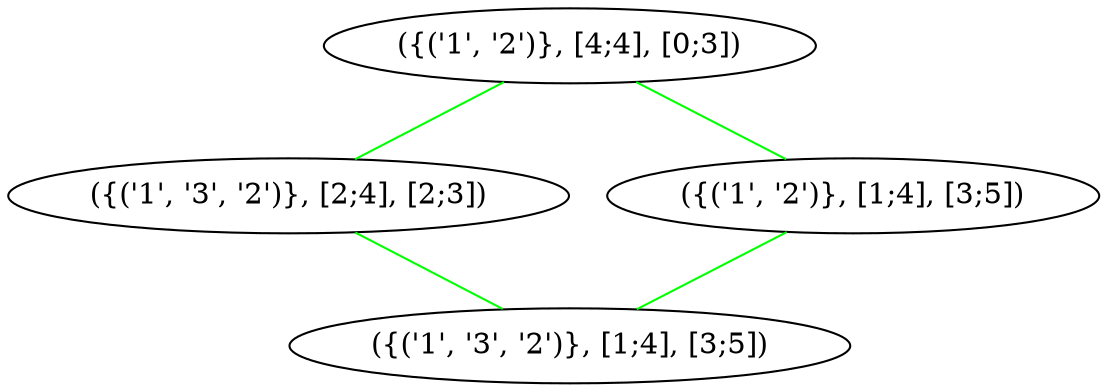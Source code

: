 graph G {
"({('1', '3', '2')}, [2;4], [2;3])" [pos=2] [shape=ellipse];
"({('1', '3', '2')}, [1;4], [3;5])" [pos=3] [shape=ellipse];
"({('1', '2')}, [1;4], [3;5])" [pos=3] [shape=ellipse];
"({('1', '2')}, [4;4], [0;3])" [pos=0] [shape=ellipse];
"({('1', '3', '2')}, [2;4], [2;3])" -- "({('1', '3', '2')}, [1;4], [3;5])" [color=green];
"({('1', '2')}, [4;4], [0;3])" -- "({('1', '3', '2')}, [2;4], [2;3])" [color=green];
"({('1', '2')}, [4;4], [0;3])" -- "({('1', '2')}, [1;4], [3;5])" [color=green];
"({('1', '2')}, [1;4], [3;5])" -- "({('1', '3', '2')}, [1;4], [3;5])" [color=green];
}
